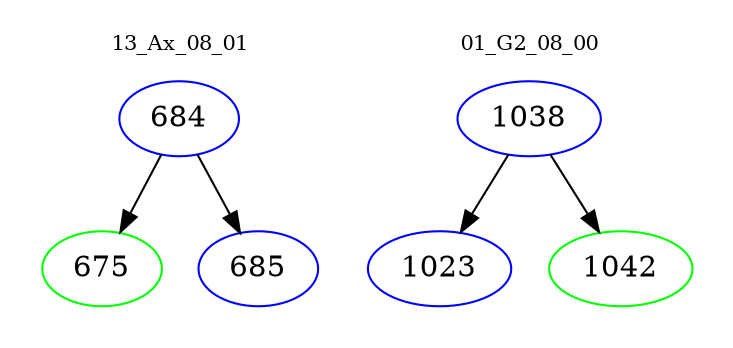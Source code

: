 digraph{
subgraph cluster_0 {
color = white
label = "13_Ax_08_01";
fontsize=10;
T0_684 [label="684", color="blue"]
T0_684 -> T0_675 [color="black"]
T0_675 [label="675", color="green"]
T0_684 -> T0_685 [color="black"]
T0_685 [label="685", color="blue"]
}
subgraph cluster_1 {
color = white
label = "01_G2_08_00";
fontsize=10;
T1_1038 [label="1038", color="blue"]
T1_1038 -> T1_1023 [color="black"]
T1_1023 [label="1023", color="blue"]
T1_1038 -> T1_1042 [color="black"]
T1_1042 [label="1042", color="green"]
}
}
